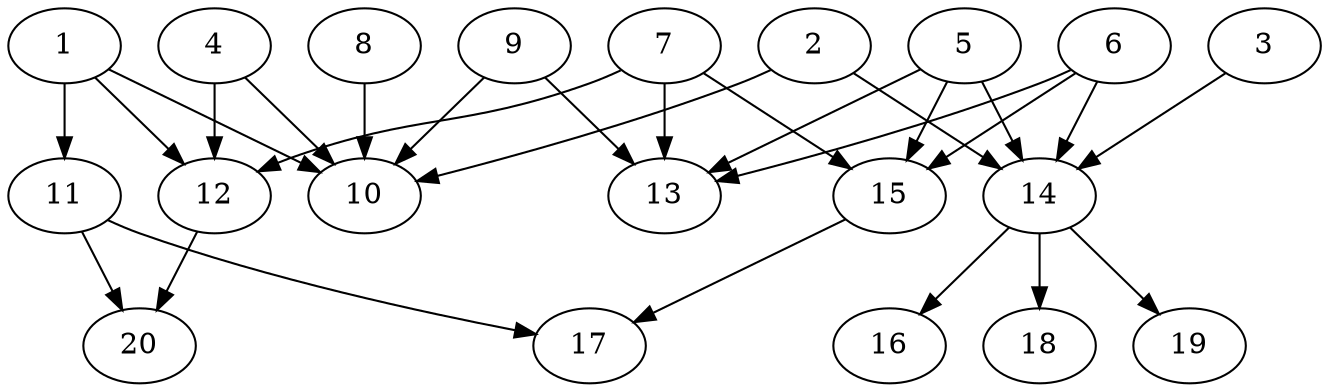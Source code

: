 // DAG automatically generated by daggen at Wed Jul 24 21:27:05 2019
// ./daggen --dot -n 20 --ccr 0.5 --fat 0.7 --regular 0.5 --density 0.5 --mindata 5242880 --maxdata 52428800 
digraph G {
  1 [size="84209664", alpha="0.19", expect_size="42104832"] 
  1 -> 10 [size ="42104832"]
  1 -> 11 [size ="42104832"]
  1 -> 12 [size ="42104832"]
  2 [size="68595712", alpha="0.20", expect_size="34297856"] 
  2 -> 10 [size ="34297856"]
  2 -> 14 [size ="34297856"]
  3 [size="56737792", alpha="0.17", expect_size="28368896"] 
  3 -> 14 [size ="28368896"]
  4 [size="30705664", alpha="0.18", expect_size="15352832"] 
  4 -> 10 [size ="15352832"]
  4 -> 12 [size ="15352832"]
  5 [size="23681024", alpha="0.05", expect_size="11840512"] 
  5 -> 13 [size ="11840512"]
  5 -> 14 [size ="11840512"]
  5 -> 15 [size ="11840512"]
  6 [size="47720448", alpha="0.08", expect_size="23860224"] 
  6 -> 13 [size ="23860224"]
  6 -> 14 [size ="23860224"]
  6 -> 15 [size ="23860224"]
  7 [size="16404480", alpha="0.15", expect_size="8202240"] 
  7 -> 12 [size ="8202240"]
  7 -> 13 [size ="8202240"]
  7 -> 15 [size ="8202240"]
  8 [size="22501376", alpha="0.09", expect_size="11250688"] 
  8 -> 10 [size ="11250688"]
  9 [size="21966848", alpha="0.10", expect_size="10983424"] 
  9 -> 10 [size ="10983424"]
  9 -> 13 [size ="10983424"]
  10 [size="25122816", alpha="0.16", expect_size="12561408"] 
  11 [size="101728256", alpha="0.13", expect_size="50864128"] 
  11 -> 17 [size ="50864128"]
  11 -> 20 [size ="50864128"]
  12 [size="96133120", alpha="0.01", expect_size="48066560"] 
  12 -> 20 [size ="48066560"]
  13 [size="94418944", alpha="0.08", expect_size="47209472"] 
  14 [size="81541120", alpha="0.00", expect_size="40770560"] 
  14 -> 16 [size ="40770560"]
  14 -> 18 [size ="40770560"]
  14 -> 19 [size ="40770560"]
  15 [size="72792064", alpha="0.03", expect_size="36396032"] 
  15 -> 17 [size ="36396032"]
  16 [size="94623744", alpha="0.07", expect_size="47311872"] 
  17 [size="38299648", alpha="0.06", expect_size="19149824"] 
  18 [size="12683264", alpha="0.17", expect_size="6341632"] 
  19 [size="53800960", alpha="0.03", expect_size="26900480"] 
  20 [size="102453248", alpha="0.01", expect_size="51226624"] 
}
